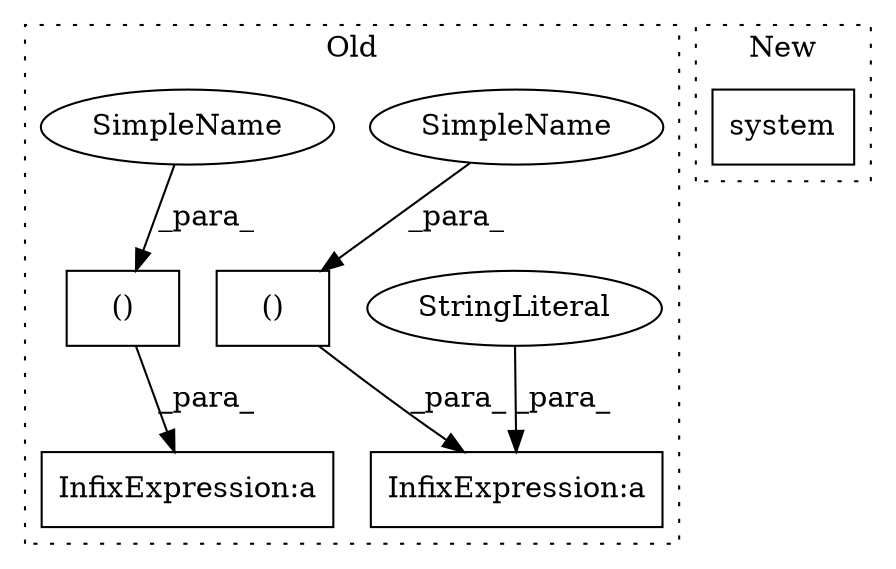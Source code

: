 digraph G {
subgraph cluster0 {
1 [label="()" a="106" s="38036" l="86" shape="box"];
3 [label="InfixExpression:a" a="27" s="38028" l="8" shape="box"];
4 [label="StringLiteral" a="45" s="38018" l="10" shape="ellipse"];
5 [label="()" a="106" s="38171" l="90" shape="box"];
6 [label="InfixExpression:a" a="27" s="38163" l="8" shape="box"];
7 [label="SimpleName" a="42" s="38079" l="5" shape="ellipse"];
8 [label="SimpleName" a="42" s="38214" l="5" shape="ellipse"];
label = "Old";
style="dotted";
}
subgraph cluster1 {
2 [label="system" a="32" s="26628" l="8" shape="box"];
label = "New";
style="dotted";
}
1 -> 3 [label="_para_"];
4 -> 3 [label="_para_"];
5 -> 6 [label="_para_"];
7 -> 1 [label="_para_"];
8 -> 5 [label="_para_"];
}